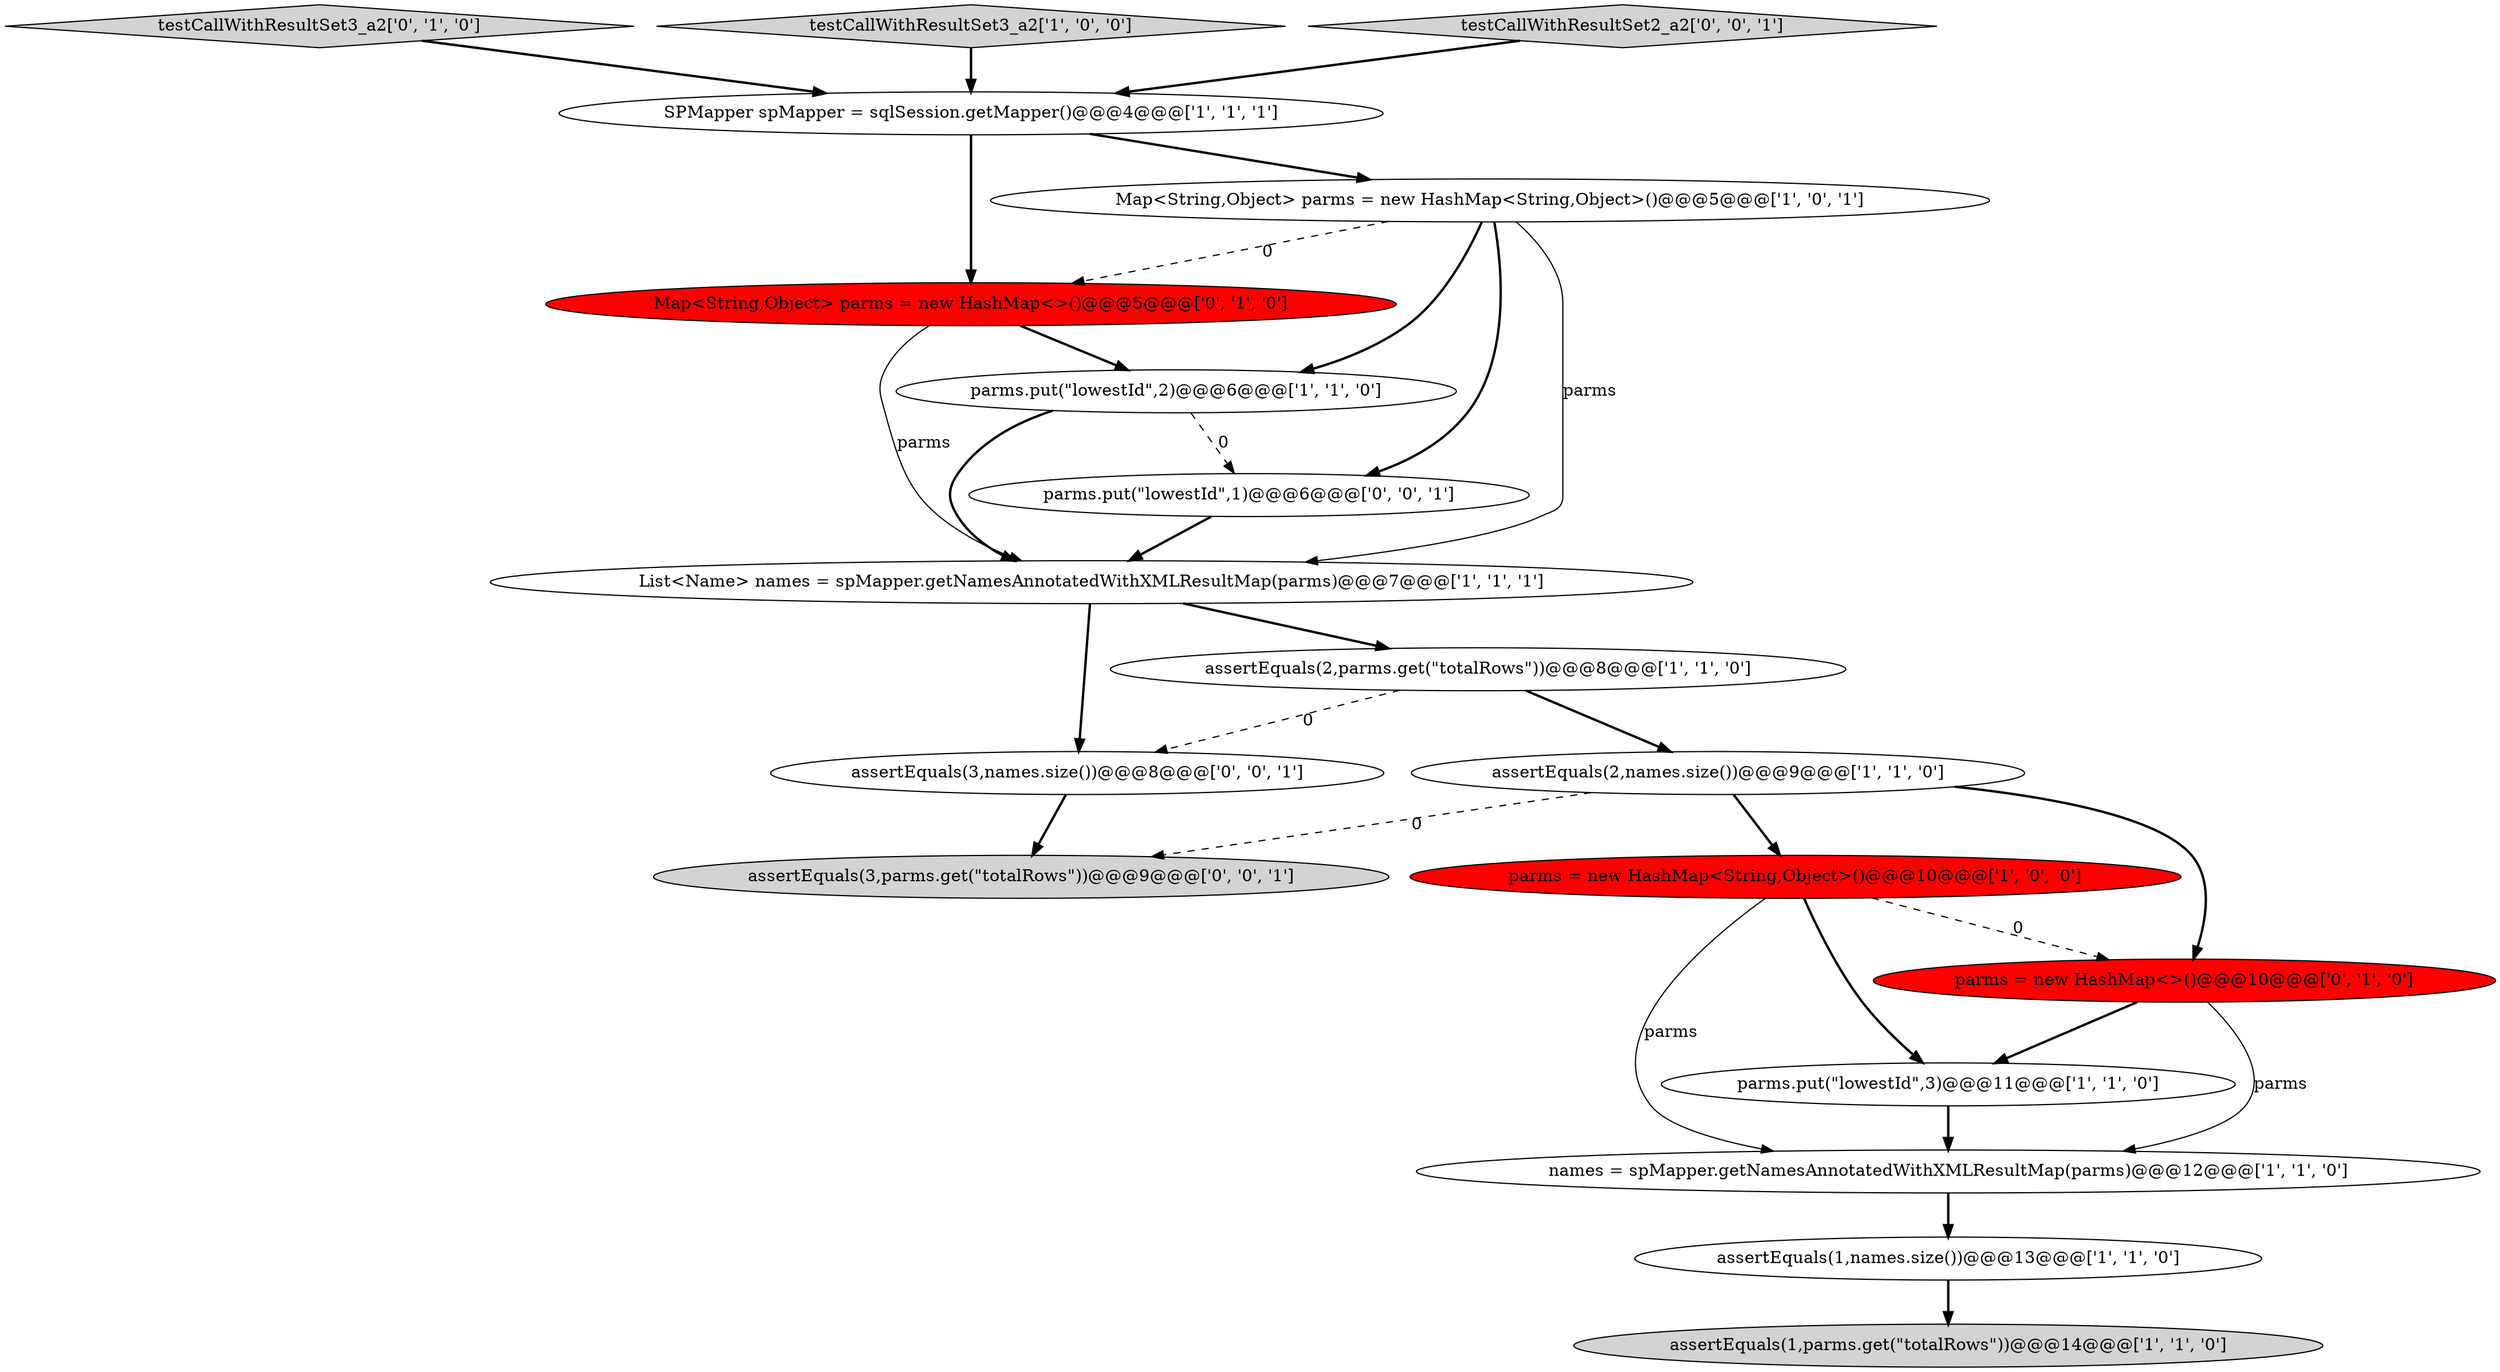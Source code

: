 digraph {
14 [style = filled, label = "testCallWithResultSet3_a2['0', '1', '0']", fillcolor = lightgray, shape = diamond image = "AAA0AAABBB2BBB"];
13 [style = filled, label = "Map<String,Object> parms = new HashMap<>()@@@5@@@['0', '1', '0']", fillcolor = red, shape = ellipse image = "AAA1AAABBB2BBB"];
5 [style = filled, label = "testCallWithResultSet3_a2['1', '0', '0']", fillcolor = lightgray, shape = diamond image = "AAA0AAABBB1BBB"];
6 [style = filled, label = "List<Name> names = spMapper.getNamesAnnotatedWithXMLResultMap(parms)@@@7@@@['1', '1', '1']", fillcolor = white, shape = ellipse image = "AAA0AAABBB1BBB"];
10 [style = filled, label = "assertEquals(1,names.size())@@@13@@@['1', '1', '0']", fillcolor = white, shape = ellipse image = "AAA0AAABBB1BBB"];
16 [style = filled, label = "testCallWithResultSet2_a2['0', '0', '1']", fillcolor = lightgray, shape = diamond image = "AAA0AAABBB3BBB"];
11 [style = filled, label = "names = spMapper.getNamesAnnotatedWithXMLResultMap(parms)@@@12@@@['1', '1', '0']", fillcolor = white, shape = ellipse image = "AAA0AAABBB1BBB"];
15 [style = filled, label = "parms.put(\"lowestId\",1)@@@6@@@['0', '0', '1']", fillcolor = white, shape = ellipse image = "AAA0AAABBB3BBB"];
18 [style = filled, label = "assertEquals(3,names.size())@@@8@@@['0', '0', '1']", fillcolor = white, shape = ellipse image = "AAA0AAABBB3BBB"];
9 [style = filled, label = "assertEquals(2,names.size())@@@9@@@['1', '1', '0']", fillcolor = white, shape = ellipse image = "AAA0AAABBB1BBB"];
12 [style = filled, label = "parms = new HashMap<>()@@@10@@@['0', '1', '0']", fillcolor = red, shape = ellipse image = "AAA1AAABBB2BBB"];
3 [style = filled, label = "SPMapper spMapper = sqlSession.getMapper()@@@4@@@['1', '1', '1']", fillcolor = white, shape = ellipse image = "AAA0AAABBB1BBB"];
1 [style = filled, label = "Map<String,Object> parms = new HashMap<String,Object>()@@@5@@@['1', '0', '1']", fillcolor = white, shape = ellipse image = "AAA0AAABBB1BBB"];
17 [style = filled, label = "assertEquals(3,parms.get(\"totalRows\"))@@@9@@@['0', '0', '1']", fillcolor = lightgray, shape = ellipse image = "AAA0AAABBB3BBB"];
8 [style = filled, label = "parms = new HashMap<String,Object>()@@@10@@@['1', '0', '0']", fillcolor = red, shape = ellipse image = "AAA1AAABBB1BBB"];
2 [style = filled, label = "parms.put(\"lowestId\",3)@@@11@@@['1', '1', '0']", fillcolor = white, shape = ellipse image = "AAA0AAABBB1BBB"];
7 [style = filled, label = "assertEquals(2,parms.get(\"totalRows\"))@@@8@@@['1', '1', '0']", fillcolor = white, shape = ellipse image = "AAA0AAABBB1BBB"];
0 [style = filled, label = "parms.put(\"lowestId\",2)@@@6@@@['1', '1', '0']", fillcolor = white, shape = ellipse image = "AAA0AAABBB1BBB"];
4 [style = filled, label = "assertEquals(1,parms.get(\"totalRows\"))@@@14@@@['1', '1', '0']", fillcolor = lightgray, shape = ellipse image = "AAA0AAABBB1BBB"];
5->3 [style = bold, label=""];
14->3 [style = bold, label=""];
16->3 [style = bold, label=""];
7->18 [style = dashed, label="0"];
3->1 [style = bold, label=""];
0->6 [style = bold, label=""];
6->18 [style = bold, label=""];
1->15 [style = bold, label=""];
18->17 [style = bold, label=""];
0->15 [style = dashed, label="0"];
8->12 [style = dashed, label="0"];
15->6 [style = bold, label=""];
1->0 [style = bold, label=""];
13->6 [style = solid, label="parms"];
9->8 [style = bold, label=""];
1->6 [style = solid, label="parms"];
1->13 [style = dashed, label="0"];
7->9 [style = bold, label=""];
12->2 [style = bold, label=""];
8->11 [style = solid, label="parms"];
8->2 [style = bold, label=""];
11->10 [style = bold, label=""];
9->17 [style = dashed, label="0"];
12->11 [style = solid, label="parms"];
10->4 [style = bold, label=""];
3->13 [style = bold, label=""];
9->12 [style = bold, label=""];
6->7 [style = bold, label=""];
2->11 [style = bold, label=""];
13->0 [style = bold, label=""];
}
